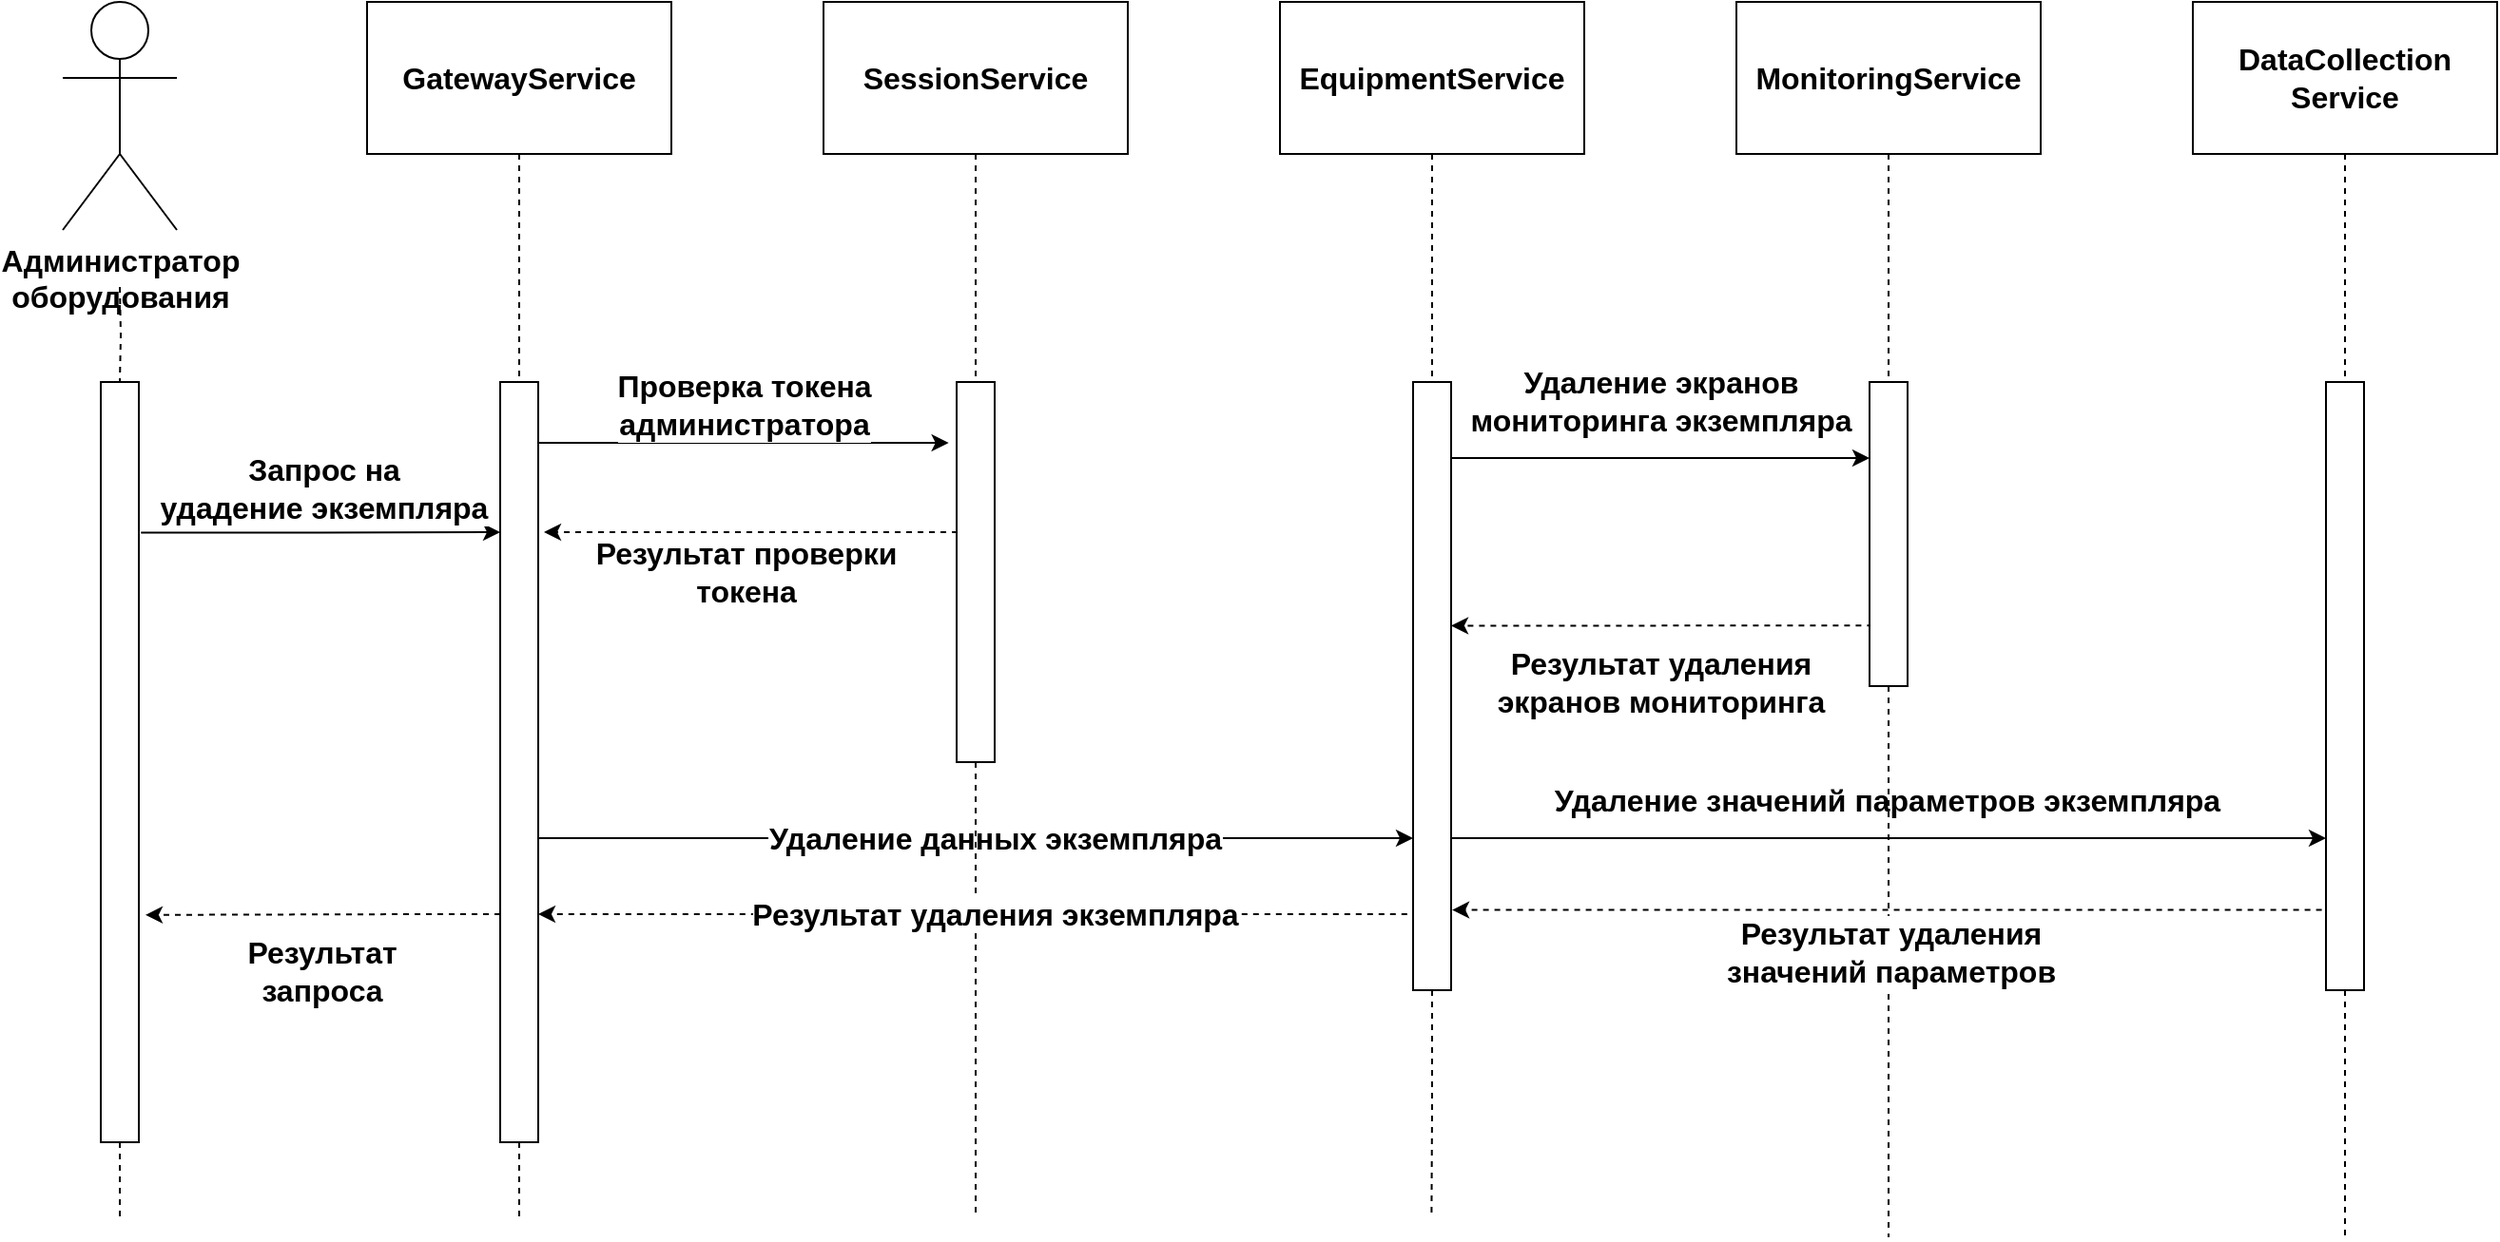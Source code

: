<mxfile version="14.7.0" type="device"><diagram id="VfQGJRGdH-Gb0cFb9sZS" name="Page-1"><mxGraphModel dx="2073" dy="908" grid="1" gridSize="10" guides="1" tooltips="1" connect="1" arrows="1" fold="1" page="0" pageScale="1" pageWidth="827" pageHeight="1169" math="0" shadow="0"><root><mxCell id="0"/><mxCell id="1" parent="0"/><mxCell id="vokMFm_lmz6Mb-BacAYv-11" style="edgeStyle=orthogonalEdgeStyle;rounded=0;orthogonalLoop=1;jettySize=auto;html=1;endArrow=none;endFill=0;dashed=1;fontSize=16;fontStyle=1" parent="1" target="vokMFm_lmz6Mb-BacAYv-2" edge="1"><mxGeometry relative="1" as="geometry"><mxPoint x="-90" y="310" as="sourcePoint"/></mxGeometry></mxCell><mxCell id="vokMFm_lmz6Mb-BacAYv-1" value="Администратор&lt;br&gt;оборудования" style="shape=umlActor;verticalLabelPosition=bottom;verticalAlign=top;html=1;outlineConnect=0;fontSize=16;fontStyle=1" parent="1" vertex="1"><mxGeometry x="-120" y="160" width="60" height="120" as="geometry"/></mxCell><mxCell id="vokMFm_lmz6Mb-BacAYv-13" style="edgeStyle=orthogonalEdgeStyle;rounded=0;orthogonalLoop=1;jettySize=auto;html=1;exitX=0.5;exitY=1;exitDx=0;exitDy=0;dashed=1;endArrow=none;endFill=0;fontSize=16;fontStyle=1" parent="1" source="vokMFm_lmz6Mb-BacAYv-2" edge="1"><mxGeometry relative="1" as="geometry"><mxPoint x="-90" y="800" as="targetPoint"/></mxGeometry></mxCell><mxCell id="vokMFm_lmz6Mb-BacAYv-14" value="Запрос на&lt;br&gt;удадение экземпляра" style="edgeStyle=orthogonalEdgeStyle;rounded=0;orthogonalLoop=1;jettySize=auto;html=1;exitX=1.056;exitY=0.198;exitDx=0;exitDy=0;endArrow=classic;endFill=1;fontSize=16;fontStyle=1;exitPerimeter=0;" parent="1" source="vokMFm_lmz6Mb-BacAYv-2" edge="1"><mxGeometry x="0.019" y="-22" relative="1" as="geometry"><mxPoint x="110" y="439" as="targetPoint"/><mxPoint y="-45" as="offset"/></mxGeometry></mxCell><mxCell id="vokMFm_lmz6Mb-BacAYv-2" value="" style="rounded=0;whiteSpace=wrap;html=1;fontSize=16;fontStyle=1" parent="1" vertex="1"><mxGeometry x="-100" y="360" width="20" height="400" as="geometry"/></mxCell><mxCell id="vokMFm_lmz6Mb-BacAYv-21" style="edgeStyle=orthogonalEdgeStyle;rounded=0;orthogonalLoop=1;jettySize=auto;html=1;exitX=0.5;exitY=1;exitDx=0;exitDy=0;dashed=1;endArrow=none;endFill=0;fontSize=16;fontStyle=1" parent="1" source="vokMFm_lmz6Mb-BacAYv-3" target="vokMFm_lmz6Mb-BacAYv-7" edge="1"><mxGeometry relative="1" as="geometry"/></mxCell><mxCell id="vokMFm_lmz6Mb-BacAYv-3" value="GatewayService" style="rounded=0;whiteSpace=wrap;html=1;fontSize=16;fontStyle=1" parent="1" vertex="1"><mxGeometry x="40" y="160" width="160" height="80" as="geometry"/></mxCell><mxCell id="vokMFm_lmz6Mb-BacAYv-22" style="edgeStyle=orthogonalEdgeStyle;rounded=0;orthogonalLoop=1;jettySize=auto;html=1;exitX=0.5;exitY=1;exitDx=0;exitDy=0;dashed=1;endArrow=none;endFill=0;fontSize=16;fontStyle=1" parent="1" source="vokMFm_lmz6Mb-BacAYv-4" target="vokMFm_lmz6Mb-BacAYv-8" edge="1"><mxGeometry relative="1" as="geometry"/></mxCell><mxCell id="vokMFm_lmz6Mb-BacAYv-4" value="SessionService" style="rounded=0;whiteSpace=wrap;html=1;fontSize=16;fontStyle=1" parent="1" vertex="1"><mxGeometry x="280" y="160" width="160" height="80" as="geometry"/></mxCell><mxCell id="vokMFm_lmz6Mb-BacAYv-23" style="edgeStyle=orthogonalEdgeStyle;rounded=0;orthogonalLoop=1;jettySize=auto;html=1;exitX=0.5;exitY=1;exitDx=0;exitDy=0;dashed=1;endArrow=none;endFill=0;fontSize=16;fontStyle=1" parent="1" source="vokMFm_lmz6Mb-BacAYv-5" target="vokMFm_lmz6Mb-BacAYv-9" edge="1"><mxGeometry relative="1" as="geometry"/></mxCell><mxCell id="vokMFm_lmz6Mb-BacAYv-5" value="EquipmentService" style="rounded=0;whiteSpace=wrap;html=1;fontSize=16;fontStyle=1" parent="1" vertex="1"><mxGeometry x="520" y="160" width="160" height="80" as="geometry"/></mxCell><mxCell id="vokMFm_lmz6Mb-BacAYv-15" value="Проверка токена&lt;br&gt;администратора" style="edgeStyle=orthogonalEdgeStyle;rounded=0;orthogonalLoop=1;jettySize=auto;html=1;endArrow=classic;endFill=1;fontSize=16;fontStyle=1;entryX=-0.209;entryY=0.16;entryDx=0;entryDy=0;entryPerimeter=0;" parent="1" target="vokMFm_lmz6Mb-BacAYv-8" edge="1"><mxGeometry y="20" relative="1" as="geometry"><mxPoint x="130" y="390" as="sourcePoint"/><mxPoint x="390" y="390" as="targetPoint"/><mxPoint x="1" as="offset"/><Array as="points"><mxPoint x="130" y="392"/></Array></mxGeometry></mxCell><mxCell id="vokMFm_lmz6Mb-BacAYv-18" value="Удаление данных экземпляра" style="edgeStyle=orthogonalEdgeStyle;rounded=0;orthogonalLoop=1;jettySize=auto;html=1;entryX=0;entryY=0.75;entryDx=0;entryDy=0;endArrow=classic;endFill=1;fontSize=16;fontStyle=1;exitX=1;exitY=0.75;exitDx=0;exitDy=0;" parent="1" source="vokMFm_lmz6Mb-BacAYv-7" target="vokMFm_lmz6Mb-BacAYv-9" edge="1"><mxGeometry x="0.154" relative="1" as="geometry"><Array as="points"><mxPoint x="130" y="600"/></Array><mxPoint as="offset"/></mxGeometry></mxCell><mxCell id="vokMFm_lmz6Mb-BacAYv-28" style="edgeStyle=orthogonalEdgeStyle;rounded=0;orthogonalLoop=1;jettySize=auto;html=1;exitX=0.5;exitY=1;exitDx=0;exitDy=0;dashed=1;fontSize=16;endArrow=none;endFill=0;" parent="1" source="vokMFm_lmz6Mb-BacAYv-7" edge="1"><mxGeometry relative="1" as="geometry"><mxPoint x="120" y="800" as="targetPoint"/></mxGeometry></mxCell><mxCell id="vokMFm_lmz6Mb-BacAYv-33" value="&lt;b&gt;Результат &lt;br&gt;запроса&lt;/b&gt;" style="edgeStyle=orthogonalEdgeStyle;rounded=0;orthogonalLoop=1;jettySize=auto;html=1;entryX=1.174;entryY=0.701;entryDx=0;entryDy=0;dashed=1;fontSize=16;endArrow=classic;endFill=1;entryPerimeter=0;" parent="1" source="vokMFm_lmz6Mb-BacAYv-7" target="vokMFm_lmz6Mb-BacAYv-2" edge="1"><mxGeometry x="0.009" y="30" relative="1" as="geometry"><mxPoint as="offset"/><Array as="points"><mxPoint x="70" y="640"/><mxPoint x="70" y="640"/></Array></mxGeometry></mxCell><mxCell id="vokMFm_lmz6Mb-BacAYv-7" value="" style="rounded=0;whiteSpace=wrap;html=1;fontSize=16;fontStyle=1" parent="1" vertex="1"><mxGeometry x="110" y="360" width="20" height="400" as="geometry"/></mxCell><mxCell id="vokMFm_lmz6Mb-BacAYv-16" value="Результат проверки&lt;br&gt;токена" style="edgeStyle=orthogonalEdgeStyle;rounded=0;orthogonalLoop=1;jettySize=auto;html=1;endArrow=classic;endFill=1;dashed=1;fontSize=16;fontStyle=1;exitX=0.026;exitY=0.425;exitDx=0;exitDy=0;exitPerimeter=0;" parent="1" source="vokMFm_lmz6Mb-BacAYv-8" edge="1"><mxGeometry x="0.043" y="21" relative="1" as="geometry"><mxPoint x="389" y="439" as="sourcePoint"/><mxPoint x="133" y="439" as="targetPoint"/><mxPoint x="-1" as="offset"/><Array as="points"><mxPoint x="351" y="439"/></Array></mxGeometry></mxCell><mxCell id="vokMFm_lmz6Mb-BacAYv-27" style="edgeStyle=orthogonalEdgeStyle;rounded=0;orthogonalLoop=1;jettySize=auto;html=1;exitX=0.5;exitY=1;exitDx=0;exitDy=0;dashed=1;fontSize=16;endArrow=none;endFill=0;" parent="1" source="vokMFm_lmz6Mb-BacAYv-8" edge="1"><mxGeometry relative="1" as="geometry"><mxPoint x="360" y="800" as="targetPoint"/></mxGeometry></mxCell><mxCell id="vokMFm_lmz6Mb-BacAYv-8" value="" style="rounded=0;whiteSpace=wrap;html=1;fontSize=16;fontStyle=1" parent="1" vertex="1"><mxGeometry x="350" y="360" width="20" height="200" as="geometry"/></mxCell><mxCell id="vokMFm_lmz6Mb-BacAYv-20" value="Результат удаления экземпляра" style="edgeStyle=orthogonalEdgeStyle;rounded=0;orthogonalLoop=1;jettySize=auto;html=1;endArrow=classic;endFill=1;dashed=1;fontSize=16;fontStyle=1;exitX=0.085;exitY=0.935;exitDx=0;exitDy=0;exitPerimeter=0;" parent="1" source="vokMFm_lmz6Mb-BacAYv-9" edge="1"><mxGeometry relative="1" as="geometry"><mxPoint x="668" y="629" as="sourcePoint"/><mxPoint x="130" y="640" as="targetPoint"/><Array as="points"><mxPoint x="592" y="640"/></Array></mxGeometry></mxCell><mxCell id="vokMFm_lmz6Mb-BacAYv-29" style="edgeStyle=orthogonalEdgeStyle;rounded=0;orthogonalLoop=1;jettySize=auto;html=1;exitX=0.5;exitY=1;exitDx=0;exitDy=0;dashed=1;fontSize=16;endArrow=none;endFill=0;" parent="1" source="vokMFm_lmz6Mb-BacAYv-9" edge="1"><mxGeometry relative="1" as="geometry"><mxPoint x="599.69" y="800" as="targetPoint"/></mxGeometry></mxCell><mxCell id="TwQe-KRFmGKqIJDhKslo-17" value="&lt;span style=&quot;font-size: 16px&quot;&gt;&lt;b&gt;Удаление экранов&lt;br&gt;мониторинга экземпляра&lt;/b&gt;&lt;/span&gt;" style="edgeStyle=orthogonalEdgeStyle;rounded=0;orthogonalLoop=1;jettySize=auto;html=1;exitX=0.968;exitY=0.159;exitDx=0;exitDy=0;entryX=0;entryY=0.25;entryDx=0;entryDy=0;endArrow=classic;endFill=1;exitPerimeter=0;" parent="1" source="vokMFm_lmz6Mb-BacAYv-9" target="TwQe-KRFmGKqIJDhKslo-12" edge="1"><mxGeometry x="0.05" y="30" relative="1" as="geometry"><Array as="points"><mxPoint x="609" y="400"/></Array><mxPoint as="offset"/></mxGeometry></mxCell><mxCell id="TwQe-KRFmGKqIJDhKslo-21" value="&lt;span style=&quot;font-size: 16px&quot;&gt;&lt;b&gt;Удаление значений параметров экземпляра&lt;/b&gt;&lt;/span&gt;" style="edgeStyle=orthogonalEdgeStyle;rounded=0;orthogonalLoop=1;jettySize=auto;html=1;exitX=1;exitY=0.75;exitDx=0;exitDy=0;entryX=0;entryY=0.75;entryDx=0;entryDy=0;endArrow=classic;endFill=1;" parent="1" source="vokMFm_lmz6Mb-BacAYv-9" target="TwQe-KRFmGKqIJDhKslo-16" edge="1"><mxGeometry y="20" relative="1" as="geometry"><mxPoint x="-1" as="offset"/></mxGeometry></mxCell><mxCell id="vokMFm_lmz6Mb-BacAYv-9" value="" style="rounded=0;whiteSpace=wrap;html=1;fontSize=16;fontStyle=1" parent="1" vertex="1"><mxGeometry x="590" y="360" width="20" height="320" as="geometry"/></mxCell><mxCell id="TwQe-KRFmGKqIJDhKslo-9" style="edgeStyle=orthogonalEdgeStyle;rounded=0;orthogonalLoop=1;jettySize=auto;html=1;exitX=0.5;exitY=1;exitDx=0;exitDy=0;endArrow=none;endFill=0;dashed=1;" parent="1" source="TwQe-KRFmGKqIJDhKslo-10" target="TwQe-KRFmGKqIJDhKslo-12" edge="1"><mxGeometry relative="1" as="geometry"/></mxCell><mxCell id="TwQe-KRFmGKqIJDhKslo-10" value="MonitoringService" style="rounded=0;whiteSpace=wrap;html=1;fontSize=16;fontStyle=1" parent="1" vertex="1"><mxGeometry x="760" y="160" width="160" height="80" as="geometry"/></mxCell><mxCell id="TwQe-KRFmGKqIJDhKslo-11" style="edgeStyle=orthogonalEdgeStyle;rounded=0;orthogonalLoop=1;jettySize=auto;html=1;exitX=0.5;exitY=1;exitDx=0;exitDy=0;dashed=1;endArrow=none;endFill=0;" parent="1" source="TwQe-KRFmGKqIJDhKslo-12" edge="1"><mxGeometry relative="1" as="geometry"><mxPoint x="840" y="810" as="targetPoint"/></mxGeometry></mxCell><mxCell id="TwQe-KRFmGKqIJDhKslo-18" value="&lt;font style=&quot;font-size: 16px&quot;&gt;&lt;b&gt;Результат удаления&lt;br&gt;экранов мониторинга&lt;/b&gt;&lt;/font&gt;" style="edgeStyle=orthogonalEdgeStyle;rounded=0;orthogonalLoop=1;jettySize=auto;html=1;exitX=0.085;exitY=0.801;exitDx=0;exitDy=0;endArrow=classic;endFill=1;dashed=1;exitPerimeter=0;" parent="1" source="TwQe-KRFmGKqIJDhKslo-12" target="vokMFm_lmz6Mb-BacAYv-9" edge="1"><mxGeometry x="0.007" y="-30" relative="1" as="geometry"><Array as="points"><mxPoint x="670" y="488"/><mxPoint x="670" y="488"/></Array><mxPoint y="60" as="offset"/></mxGeometry></mxCell><mxCell id="TwQe-KRFmGKqIJDhKslo-12" value="" style="rounded=0;whiteSpace=wrap;html=1;fontSize=16;fontStyle=1" parent="1" vertex="1"><mxGeometry x="830" y="360" width="20" height="160" as="geometry"/></mxCell><mxCell id="TwQe-KRFmGKqIJDhKslo-13" style="edgeStyle=orthogonalEdgeStyle;rounded=0;orthogonalLoop=1;jettySize=auto;html=1;exitX=0.5;exitY=1;exitDx=0;exitDy=0;endArrow=none;endFill=0;dashed=1;" parent="1" source="TwQe-KRFmGKqIJDhKslo-14" target="TwQe-KRFmGKqIJDhKslo-16" edge="1"><mxGeometry relative="1" as="geometry"/></mxCell><mxCell id="TwQe-KRFmGKqIJDhKslo-14" value="DataCollection&lt;br&gt;Service" style="rounded=0;whiteSpace=wrap;html=1;fontSize=16;fontStyle=1" parent="1" vertex="1"><mxGeometry x="1000" y="160" width="160" height="80" as="geometry"/></mxCell><mxCell id="TwQe-KRFmGKqIJDhKslo-15" style="edgeStyle=orthogonalEdgeStyle;rounded=0;orthogonalLoop=1;jettySize=auto;html=1;exitX=0.5;exitY=1;exitDx=0;exitDy=0;dashed=1;endArrow=none;endFill=0;" parent="1" source="TwQe-KRFmGKqIJDhKslo-16" edge="1"><mxGeometry relative="1" as="geometry"><mxPoint x="1080.0" y="810" as="targetPoint"/></mxGeometry></mxCell><mxCell id="TwQe-KRFmGKqIJDhKslo-23" value="&lt;font style=&quot;font-size: 16px&quot;&gt;&lt;b&gt;Результат удаления&lt;br&gt;значений параметров&lt;/b&gt;&lt;/font&gt;" style="edgeStyle=orthogonalEdgeStyle;rounded=0;orthogonalLoop=1;jettySize=auto;html=1;exitX=0;exitY=0.5;exitDx=0;exitDy=0;entryX=1.026;entryY=0.868;entryDx=0;entryDy=0;entryPerimeter=0;endArrow=classic;endFill=1;dashed=1;" parent="1" source="TwQe-KRFmGKqIJDhKslo-16" target="vokMFm_lmz6Mb-BacAYv-9" edge="1"><mxGeometry x="0.205" y="22" relative="1" as="geometry"><Array as="points"><mxPoint x="1070" y="638"/></Array><mxPoint x="1" as="offset"/></mxGeometry></mxCell><mxCell id="TwQe-KRFmGKqIJDhKslo-16" value="" style="rounded=0;whiteSpace=wrap;html=1;fontSize=16;fontStyle=1" parent="1" vertex="1"><mxGeometry x="1070" y="360" width="20" height="320" as="geometry"/></mxCell></root></mxGraphModel></diagram></mxfile>